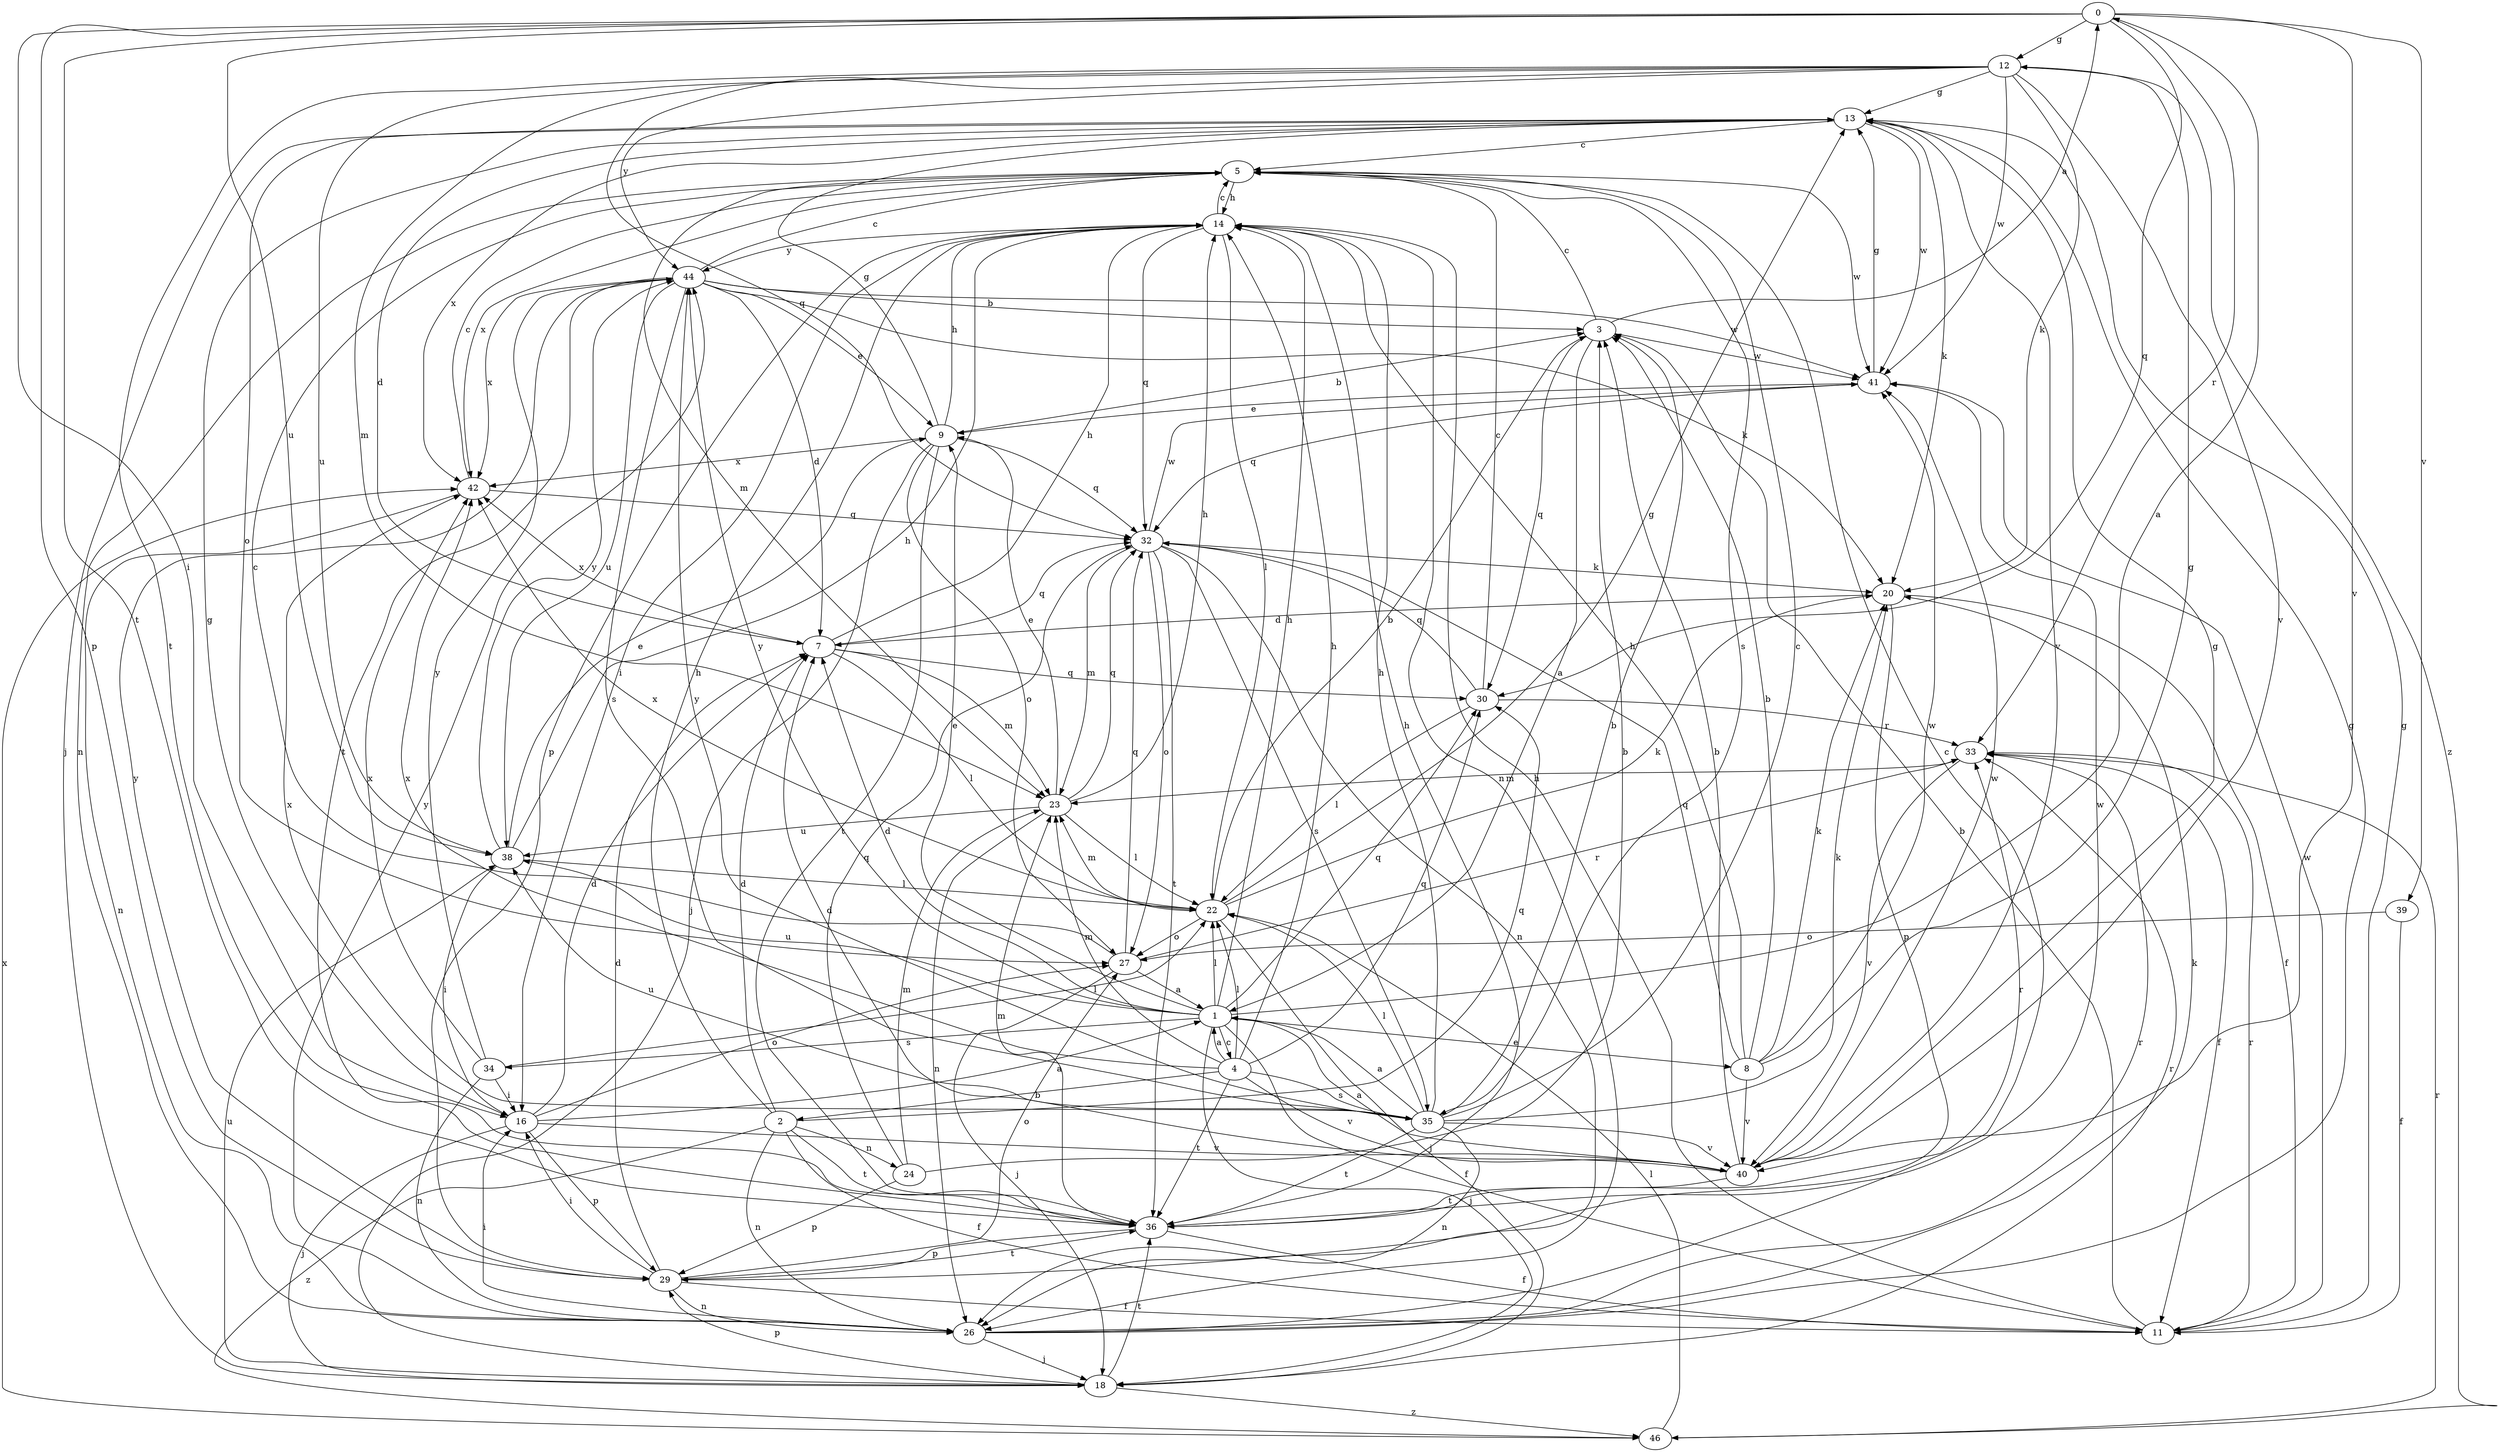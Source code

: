 strict digraph  {
0;
1;
2;
3;
4;
5;
7;
8;
9;
11;
12;
13;
14;
16;
18;
20;
22;
23;
24;
26;
27;
29;
30;
32;
33;
34;
35;
36;
38;
39;
40;
41;
42;
44;
46;
0 -> 12  [label=g];
0 -> 16  [label=i];
0 -> 29  [label=p];
0 -> 30  [label=q];
0 -> 33  [label=r];
0 -> 36  [label=t];
0 -> 38  [label=u];
0 -> 39  [label=v];
0 -> 40  [label=v];
1 -> 0  [label=a];
1 -> 4  [label=c];
1 -> 7  [label=d];
1 -> 8  [label=e];
1 -> 9  [label=e];
1 -> 11  [label=f];
1 -> 14  [label=h];
1 -> 18  [label=j];
1 -> 22  [label=l];
1 -> 30  [label=q];
1 -> 34  [label=s];
1 -> 38  [label=u];
1 -> 44  [label=y];
2 -> 7  [label=d];
2 -> 11  [label=f];
2 -> 14  [label=h];
2 -> 24  [label=n];
2 -> 26  [label=n];
2 -> 30  [label=q];
2 -> 36  [label=t];
2 -> 46  [label=z];
3 -> 0  [label=a];
3 -> 1  [label=a];
3 -> 5  [label=c];
3 -> 30  [label=q];
3 -> 41  [label=w];
4 -> 1  [label=a];
4 -> 2  [label=b];
4 -> 14  [label=h];
4 -> 22  [label=l];
4 -> 23  [label=m];
4 -> 30  [label=q];
4 -> 35  [label=s];
4 -> 36  [label=t];
4 -> 40  [label=v];
4 -> 42  [label=x];
5 -> 14  [label=h];
5 -> 23  [label=m];
5 -> 26  [label=n];
5 -> 35  [label=s];
5 -> 41  [label=w];
5 -> 42  [label=x];
7 -> 14  [label=h];
7 -> 22  [label=l];
7 -> 23  [label=m];
7 -> 30  [label=q];
7 -> 32  [label=q];
7 -> 42  [label=x];
8 -> 3  [label=b];
8 -> 12  [label=g];
8 -> 14  [label=h];
8 -> 20  [label=k];
8 -> 32  [label=q];
8 -> 40  [label=v];
8 -> 41  [label=w];
9 -> 3  [label=b];
9 -> 13  [label=g];
9 -> 14  [label=h];
9 -> 18  [label=j];
9 -> 27  [label=o];
9 -> 32  [label=q];
9 -> 36  [label=t];
9 -> 42  [label=x];
11 -> 3  [label=b];
11 -> 13  [label=g];
11 -> 14  [label=h];
11 -> 33  [label=r];
11 -> 41  [label=w];
12 -> 13  [label=g];
12 -> 20  [label=k];
12 -> 23  [label=m];
12 -> 32  [label=q];
12 -> 36  [label=t];
12 -> 38  [label=u];
12 -> 40  [label=v];
12 -> 41  [label=w];
12 -> 44  [label=y];
12 -> 46  [label=z];
13 -> 5  [label=c];
13 -> 7  [label=d];
13 -> 18  [label=j];
13 -> 20  [label=k];
13 -> 27  [label=o];
13 -> 40  [label=v];
13 -> 41  [label=w];
13 -> 42  [label=x];
14 -> 5  [label=c];
14 -> 16  [label=i];
14 -> 22  [label=l];
14 -> 26  [label=n];
14 -> 29  [label=p];
14 -> 32  [label=q];
14 -> 44  [label=y];
16 -> 1  [label=a];
16 -> 7  [label=d];
16 -> 13  [label=g];
16 -> 18  [label=j];
16 -> 27  [label=o];
16 -> 29  [label=p];
16 -> 40  [label=v];
18 -> 29  [label=p];
18 -> 33  [label=r];
18 -> 36  [label=t];
18 -> 38  [label=u];
18 -> 46  [label=z];
20 -> 7  [label=d];
20 -> 11  [label=f];
20 -> 29  [label=p];
22 -> 3  [label=b];
22 -> 13  [label=g];
22 -> 18  [label=j];
22 -> 20  [label=k];
22 -> 23  [label=m];
22 -> 27  [label=o];
22 -> 42  [label=x];
23 -> 9  [label=e];
23 -> 14  [label=h];
23 -> 22  [label=l];
23 -> 26  [label=n];
23 -> 32  [label=q];
23 -> 38  [label=u];
24 -> 3  [label=b];
24 -> 23  [label=m];
24 -> 29  [label=p];
24 -> 32  [label=q];
26 -> 5  [label=c];
26 -> 13  [label=g];
26 -> 16  [label=i];
26 -> 18  [label=j];
26 -> 20  [label=k];
26 -> 33  [label=r];
26 -> 44  [label=y];
27 -> 1  [label=a];
27 -> 5  [label=c];
27 -> 18  [label=j];
27 -> 32  [label=q];
27 -> 33  [label=r];
29 -> 7  [label=d];
29 -> 11  [label=f];
29 -> 16  [label=i];
29 -> 26  [label=n];
29 -> 27  [label=o];
29 -> 36  [label=t];
29 -> 44  [label=y];
30 -> 5  [label=c];
30 -> 22  [label=l];
30 -> 32  [label=q];
30 -> 33  [label=r];
32 -> 20  [label=k];
32 -> 23  [label=m];
32 -> 26  [label=n];
32 -> 27  [label=o];
32 -> 35  [label=s];
32 -> 36  [label=t];
32 -> 41  [label=w];
33 -> 11  [label=f];
33 -> 23  [label=m];
33 -> 40  [label=v];
34 -> 16  [label=i];
34 -> 22  [label=l];
34 -> 26  [label=n];
34 -> 42  [label=x];
34 -> 44  [label=y];
35 -> 1  [label=a];
35 -> 3  [label=b];
35 -> 5  [label=c];
35 -> 14  [label=h];
35 -> 20  [label=k];
35 -> 22  [label=l];
35 -> 26  [label=n];
35 -> 36  [label=t];
35 -> 38  [label=u];
35 -> 40  [label=v];
35 -> 42  [label=x];
35 -> 44  [label=y];
36 -> 11  [label=f];
36 -> 14  [label=h];
36 -> 23  [label=m];
36 -> 29  [label=p];
36 -> 33  [label=r];
36 -> 41  [label=w];
38 -> 9  [label=e];
38 -> 14  [label=h];
38 -> 16  [label=i];
38 -> 22  [label=l];
38 -> 44  [label=y];
39 -> 11  [label=f];
39 -> 27  [label=o];
40 -> 1  [label=a];
40 -> 3  [label=b];
40 -> 7  [label=d];
40 -> 13  [label=g];
40 -> 36  [label=t];
40 -> 41  [label=w];
41 -> 9  [label=e];
41 -> 13  [label=g];
41 -> 32  [label=q];
42 -> 5  [label=c];
42 -> 26  [label=n];
42 -> 32  [label=q];
44 -> 3  [label=b];
44 -> 5  [label=c];
44 -> 7  [label=d];
44 -> 9  [label=e];
44 -> 20  [label=k];
44 -> 35  [label=s];
44 -> 36  [label=t];
44 -> 38  [label=u];
44 -> 41  [label=w];
44 -> 42  [label=x];
46 -> 22  [label=l];
46 -> 33  [label=r];
46 -> 42  [label=x];
}
